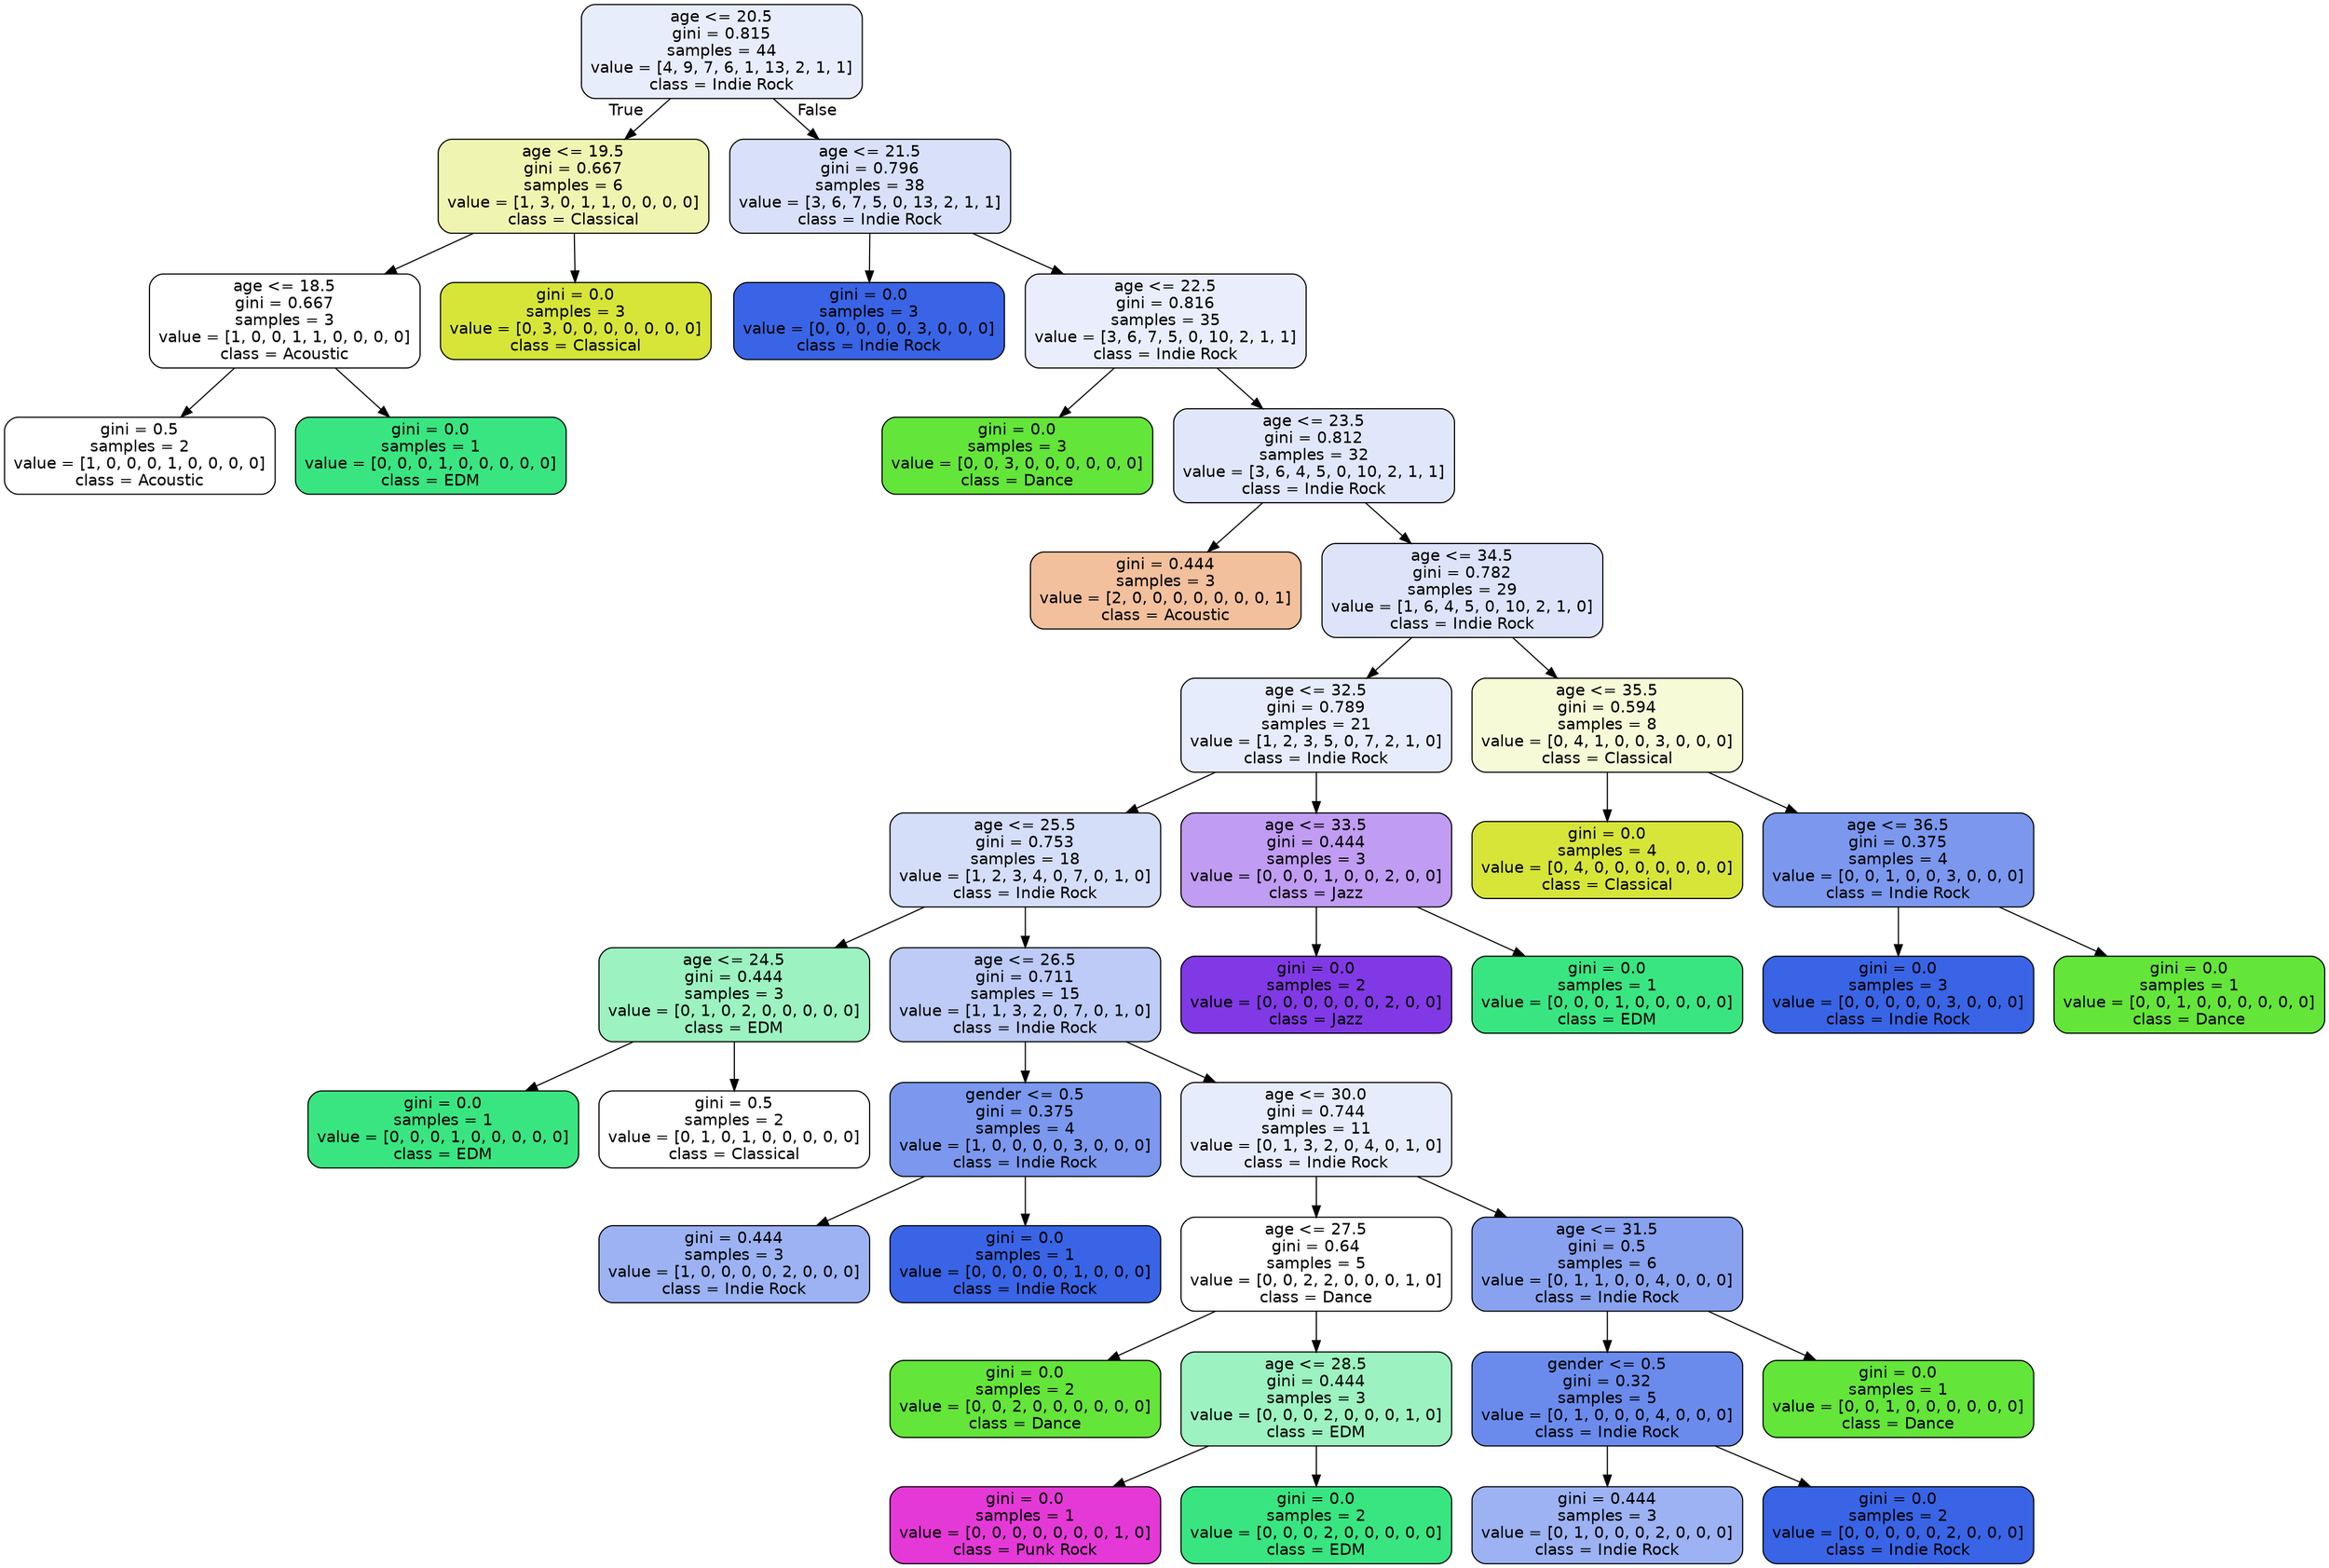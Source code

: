 digraph Tree {
node [shape=box, style="filled, rounded", color="black", fontname="helvetica"] ;
edge [fontname="helvetica"] ;
0 [label="age <= 20.5\ngini = 0.815\nsamples = 44\nvalue = [4, 9, 7, 6, 1, 13, 2, 1, 1]\nclass = Indie Rock", fillcolor="#e8edfc"] ;
1 [label="age <= 19.5\ngini = 0.667\nsamples = 6\nvalue = [1, 3, 0, 1, 1, 0, 0, 0, 0]\nclass = Classical", fillcolor="#eff5b0"] ;
0 -> 1 [labeldistance=2.5, labelangle=45, headlabel="True"] ;
2 [label="age <= 18.5\ngini = 0.667\nsamples = 3\nvalue = [1, 0, 0, 1, 1, 0, 0, 0, 0]\nclass = Acoustic", fillcolor="#ffffff"] ;
1 -> 2 ;
3 [label="gini = 0.5\nsamples = 2\nvalue = [1, 0, 0, 0, 1, 0, 0, 0, 0]\nclass = Acoustic", fillcolor="#ffffff"] ;
2 -> 3 ;
4 [label="gini = 0.0\nsamples = 1\nvalue = [0, 0, 0, 1, 0, 0, 0, 0, 0]\nclass = EDM", fillcolor="#39e581"] ;
2 -> 4 ;
5 [label="gini = 0.0\nsamples = 3\nvalue = [0, 3, 0, 0, 0, 0, 0, 0, 0]\nclass = Classical", fillcolor="#d7e539"] ;
1 -> 5 ;
6 [label="age <= 21.5\ngini = 0.796\nsamples = 38\nvalue = [3, 6, 7, 5, 0, 13, 2, 1, 1]\nclass = Indie Rock", fillcolor="#d9e1fa"] ;
0 -> 6 [labeldistance=2.5, labelangle=-45, headlabel="False"] ;
7 [label="gini = 0.0\nsamples = 3\nvalue = [0, 0, 0, 0, 0, 3, 0, 0, 0]\nclass = Indie Rock", fillcolor="#3964e5"] ;
6 -> 7 ;
8 [label="age <= 22.5\ngini = 0.816\nsamples = 35\nvalue = [3, 6, 7, 5, 0, 10, 2, 1, 1]\nclass = Indie Rock", fillcolor="#eaeefc"] ;
6 -> 8 ;
9 [label="gini = 0.0\nsamples = 3\nvalue = [0, 0, 3, 0, 0, 0, 0, 0, 0]\nclass = Dance", fillcolor="#64e539"] ;
8 -> 9 ;
10 [label="age <= 23.5\ngini = 0.812\nsamples = 32\nvalue = [3, 6, 4, 5, 0, 10, 2, 1, 1]\nclass = Indie Rock", fillcolor="#e1e7fb"] ;
8 -> 10 ;
11 [label="gini = 0.444\nsamples = 3\nvalue = [2, 0, 0, 0, 0, 0, 0, 0, 1]\nclass = Acoustic", fillcolor="#f2c09c"] ;
10 -> 11 ;
12 [label="age <= 34.5\ngini = 0.782\nsamples = 29\nvalue = [1, 6, 4, 5, 0, 10, 2, 1, 0]\nclass = Indie Rock", fillcolor="#dde4fa"] ;
10 -> 12 ;
13 [label="age <= 32.5\ngini = 0.789\nsamples = 21\nvalue = [1, 2, 3, 5, 0, 7, 2, 1, 0]\nclass = Indie Rock", fillcolor="#e6ecfc"] ;
12 -> 13 ;
14 [label="age <= 25.5\ngini = 0.753\nsamples = 18\nvalue = [1, 2, 3, 4, 0, 7, 0, 1, 0]\nclass = Indie Rock", fillcolor="#d5def9"] ;
13 -> 14 ;
15 [label="age <= 24.5\ngini = 0.444\nsamples = 3\nvalue = [0, 1, 0, 2, 0, 0, 0, 0, 0]\nclass = EDM", fillcolor="#9cf2c0"] ;
14 -> 15 ;
16 [label="gini = 0.0\nsamples = 1\nvalue = [0, 0, 0, 1, 0, 0, 0, 0, 0]\nclass = EDM", fillcolor="#39e581"] ;
15 -> 16 ;
17 [label="gini = 0.5\nsamples = 2\nvalue = [0, 1, 0, 1, 0, 0, 0, 0, 0]\nclass = Classical", fillcolor="#ffffff"] ;
15 -> 17 ;
18 [label="age <= 26.5\ngini = 0.711\nsamples = 15\nvalue = [1, 1, 3, 2, 0, 7, 0, 1, 0]\nclass = Indie Rock", fillcolor="#bdcbf6"] ;
14 -> 18 ;
19 [label="gender <= 0.5\ngini = 0.375\nsamples = 4\nvalue = [1, 0, 0, 0, 0, 3, 0, 0, 0]\nclass = Indie Rock", fillcolor="#7b98ee"] ;
18 -> 19 ;
20 [label="gini = 0.444\nsamples = 3\nvalue = [1, 0, 0, 0, 0, 2, 0, 0, 0]\nclass = Indie Rock", fillcolor="#9cb2f2"] ;
19 -> 20 ;
21 [label="gini = 0.0\nsamples = 1\nvalue = [0, 0, 0, 0, 0, 1, 0, 0, 0]\nclass = Indie Rock", fillcolor="#3964e5"] ;
19 -> 21 ;
22 [label="age <= 30.0\ngini = 0.744\nsamples = 11\nvalue = [0, 1, 3, 2, 0, 4, 0, 1, 0]\nclass = Indie Rock", fillcolor="#e6ecfc"] ;
18 -> 22 ;
23 [label="age <= 27.5\ngini = 0.64\nsamples = 5\nvalue = [0, 0, 2, 2, 0, 0, 0, 1, 0]\nclass = Dance", fillcolor="#ffffff"] ;
22 -> 23 ;
24 [label="gini = 0.0\nsamples = 2\nvalue = [0, 0, 2, 0, 0, 0, 0, 0, 0]\nclass = Dance", fillcolor="#64e539"] ;
23 -> 24 ;
25 [label="age <= 28.5\ngini = 0.444\nsamples = 3\nvalue = [0, 0, 0, 2, 0, 0, 0, 1, 0]\nclass = EDM", fillcolor="#9cf2c0"] ;
23 -> 25 ;
26 [label="gini = 0.0\nsamples = 1\nvalue = [0, 0, 0, 0, 0, 0, 0, 1, 0]\nclass = Punk Rock", fillcolor="#e539d7"] ;
25 -> 26 ;
27 [label="gini = 0.0\nsamples = 2\nvalue = [0, 0, 0, 2, 0, 0, 0, 0, 0]\nclass = EDM", fillcolor="#39e581"] ;
25 -> 27 ;
28 [label="age <= 31.5\ngini = 0.5\nsamples = 6\nvalue = [0, 1, 1, 0, 0, 4, 0, 0, 0]\nclass = Indie Rock", fillcolor="#88a2ef"] ;
22 -> 28 ;
29 [label="gender <= 0.5\ngini = 0.32\nsamples = 5\nvalue = [0, 1, 0, 0, 0, 4, 0, 0, 0]\nclass = Indie Rock", fillcolor="#6a8bec"] ;
28 -> 29 ;
30 [label="gini = 0.444\nsamples = 3\nvalue = [0, 1, 0, 0, 0, 2, 0, 0, 0]\nclass = Indie Rock", fillcolor="#9cb2f2"] ;
29 -> 30 ;
31 [label="gini = 0.0\nsamples = 2\nvalue = [0, 0, 0, 0, 0, 2, 0, 0, 0]\nclass = Indie Rock", fillcolor="#3964e5"] ;
29 -> 31 ;
32 [label="gini = 0.0\nsamples = 1\nvalue = [0, 0, 1, 0, 0, 0, 0, 0, 0]\nclass = Dance", fillcolor="#64e539"] ;
28 -> 32 ;
33 [label="age <= 33.5\ngini = 0.444\nsamples = 3\nvalue = [0, 0, 0, 1, 0, 0, 2, 0, 0]\nclass = Jazz", fillcolor="#c09cf2"] ;
13 -> 33 ;
34 [label="gini = 0.0\nsamples = 2\nvalue = [0, 0, 0, 0, 0, 0, 2, 0, 0]\nclass = Jazz", fillcolor="#8139e5"] ;
33 -> 34 ;
35 [label="gini = 0.0\nsamples = 1\nvalue = [0, 0, 0, 1, 0, 0, 0, 0, 0]\nclass = EDM", fillcolor="#39e581"] ;
33 -> 35 ;
36 [label="age <= 35.5\ngini = 0.594\nsamples = 8\nvalue = [0, 4, 1, 0, 0, 3, 0, 0, 0]\nclass = Classical", fillcolor="#f7fad7"] ;
12 -> 36 ;
37 [label="gini = 0.0\nsamples = 4\nvalue = [0, 4, 0, 0, 0, 0, 0, 0, 0]\nclass = Classical", fillcolor="#d7e539"] ;
36 -> 37 ;
38 [label="age <= 36.5\ngini = 0.375\nsamples = 4\nvalue = [0, 0, 1, 0, 0, 3, 0, 0, 0]\nclass = Indie Rock", fillcolor="#7b98ee"] ;
36 -> 38 ;
39 [label="gini = 0.0\nsamples = 3\nvalue = [0, 0, 0, 0, 0, 3, 0, 0, 0]\nclass = Indie Rock", fillcolor="#3964e5"] ;
38 -> 39 ;
40 [label="gini = 0.0\nsamples = 1\nvalue = [0, 0, 1, 0, 0, 0, 0, 0, 0]\nclass = Dance", fillcolor="#64e539"] ;
38 -> 40 ;
}